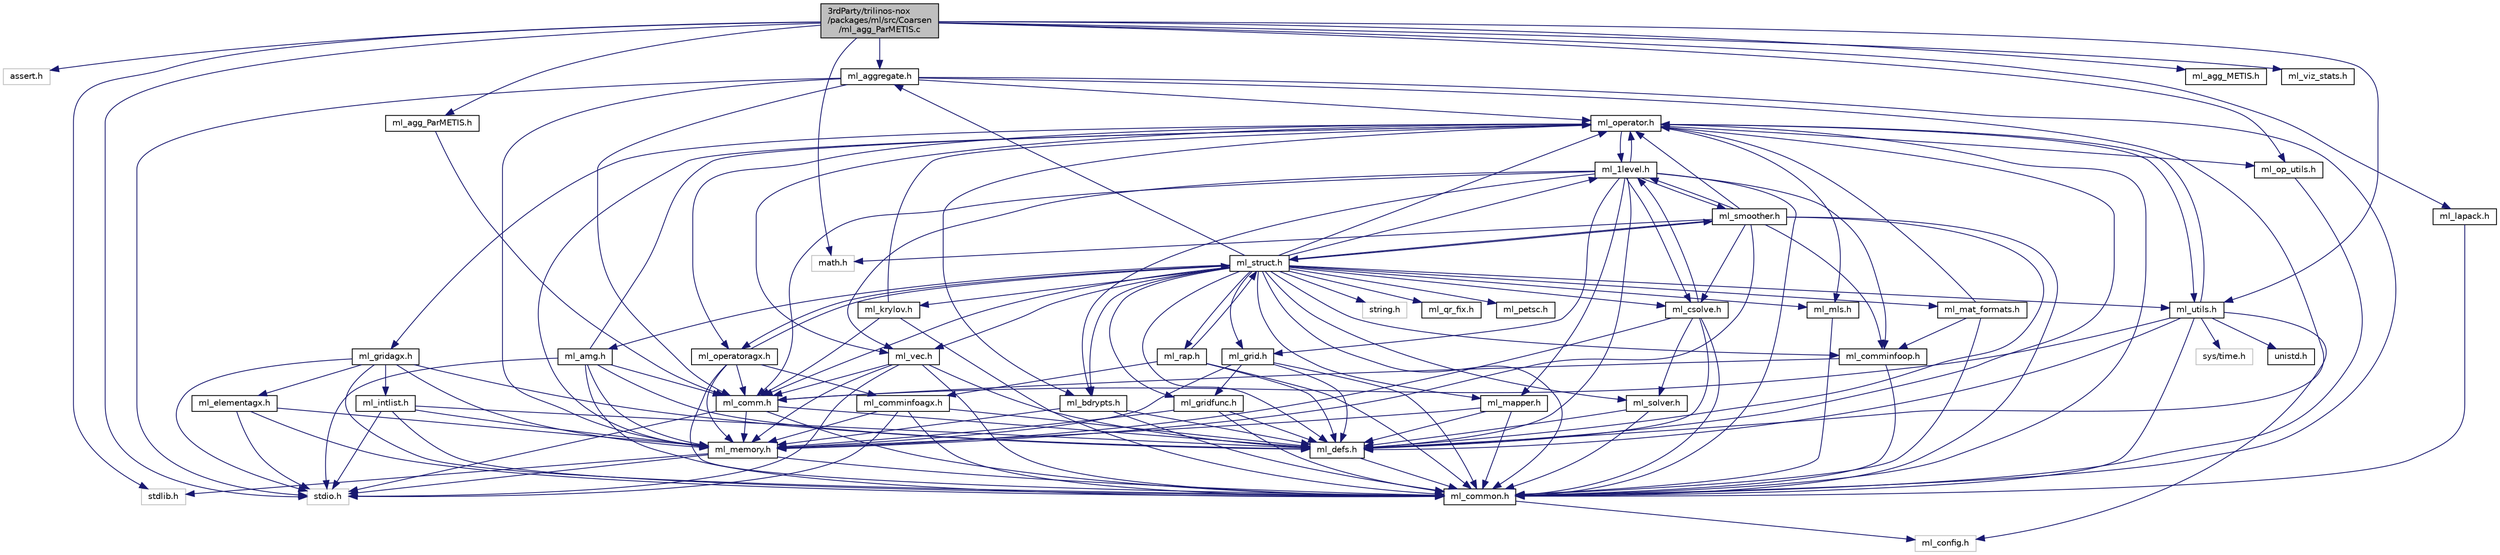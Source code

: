 digraph "3rdParty/trilinos-nox/packages/ml/src/Coarsen/ml_agg_ParMETIS.c"
{
  edge [fontname="Helvetica",fontsize="10",labelfontname="Helvetica",labelfontsize="10"];
  node [fontname="Helvetica",fontsize="10",shape=record];
  Node0 [label="3rdParty/trilinos-nox\l/packages/ml/src/Coarsen\l/ml_agg_ParMETIS.c",height=0.2,width=0.4,color="black", fillcolor="grey75", style="filled", fontcolor="black"];
  Node0 -> Node1 [color="midnightblue",fontsize="10",style="solid",fontname="Helvetica"];
  Node1 [label="assert.h",height=0.2,width=0.4,color="grey75", fillcolor="white", style="filled"];
  Node0 -> Node2 [color="midnightblue",fontsize="10",style="solid",fontname="Helvetica"];
  Node2 [label="stdio.h",height=0.2,width=0.4,color="grey75", fillcolor="white", style="filled"];
  Node0 -> Node3 [color="midnightblue",fontsize="10",style="solid",fontname="Helvetica"];
  Node3 [label="stdlib.h",height=0.2,width=0.4,color="grey75", fillcolor="white", style="filled"];
  Node0 -> Node4 [color="midnightblue",fontsize="10",style="solid",fontname="Helvetica"];
  Node4 [label="math.h",height=0.2,width=0.4,color="grey75", fillcolor="white", style="filled"];
  Node0 -> Node5 [color="midnightblue",fontsize="10",style="solid",fontname="Helvetica"];
  Node5 [label="ml_aggregate.h",height=0.2,width=0.4,color="black", fillcolor="white", style="filled",URL="$dd/da4/ml__aggregate_8h.html"];
  Node5 -> Node2 [color="midnightblue",fontsize="10",style="solid",fontname="Helvetica"];
  Node5 -> Node6 [color="midnightblue",fontsize="10",style="solid",fontname="Helvetica"];
  Node6 [label="ml_common.h",height=0.2,width=0.4,color="black", fillcolor="white", style="filled",URL="$db/d87/ml__common_8h.html"];
  Node6 -> Node7 [color="midnightblue",fontsize="10",style="solid",fontname="Helvetica"];
  Node7 [label="ml_config.h",height=0.2,width=0.4,color="grey75", fillcolor="white", style="filled"];
  Node5 -> Node8 [color="midnightblue",fontsize="10",style="solid",fontname="Helvetica"];
  Node8 [label="ml_defs.h",height=0.2,width=0.4,color="black", fillcolor="white", style="filled",URL="$d7/d96/ml__defs_8h.html"];
  Node8 -> Node6 [color="midnightblue",fontsize="10",style="solid",fontname="Helvetica"];
  Node5 -> Node9 [color="midnightblue",fontsize="10",style="solid",fontname="Helvetica"];
  Node9 [label="ml_comm.h",height=0.2,width=0.4,color="black", fillcolor="white", style="filled",URL="$d7/d8c/ml__comm_8h.html"];
  Node9 -> Node2 [color="midnightblue",fontsize="10",style="solid",fontname="Helvetica"];
  Node9 -> Node6 [color="midnightblue",fontsize="10",style="solid",fontname="Helvetica"];
  Node9 -> Node8 [color="midnightblue",fontsize="10",style="solid",fontname="Helvetica"];
  Node9 -> Node10 [color="midnightblue",fontsize="10",style="solid",fontname="Helvetica"];
  Node10 [label="ml_memory.h",height=0.2,width=0.4,color="black", fillcolor="white", style="filled",URL="$db/d67/ml__memory_8h.html"];
  Node10 -> Node2 [color="midnightblue",fontsize="10",style="solid",fontname="Helvetica"];
  Node10 -> Node3 [color="midnightblue",fontsize="10",style="solid",fontname="Helvetica"];
  Node10 -> Node6 [color="midnightblue",fontsize="10",style="solid",fontname="Helvetica"];
  Node5 -> Node10 [color="midnightblue",fontsize="10",style="solid",fontname="Helvetica"];
  Node5 -> Node11 [color="midnightblue",fontsize="10",style="solid",fontname="Helvetica"];
  Node11 [label="ml_operator.h",height=0.2,width=0.4,color="black", fillcolor="white", style="filled",URL="$d5/da8/ml__operator_8h.html"];
  Node11 -> Node6 [color="midnightblue",fontsize="10",style="solid",fontname="Helvetica"];
  Node11 -> Node8 [color="midnightblue",fontsize="10",style="solid",fontname="Helvetica"];
  Node11 -> Node10 [color="midnightblue",fontsize="10",style="solid",fontname="Helvetica"];
  Node11 -> Node12 [color="midnightblue",fontsize="10",style="solid",fontname="Helvetica"];
  Node12 [label="ml_bdrypts.h",height=0.2,width=0.4,color="black", fillcolor="white", style="filled",URL="$d6/d86/ml__bdrypts_8h.html"];
  Node12 -> Node6 [color="midnightblue",fontsize="10",style="solid",fontname="Helvetica"];
  Node12 -> Node8 [color="midnightblue",fontsize="10",style="solid",fontname="Helvetica"];
  Node12 -> Node10 [color="midnightblue",fontsize="10",style="solid",fontname="Helvetica"];
  Node11 -> Node13 [color="midnightblue",fontsize="10",style="solid",fontname="Helvetica"];
  Node13 [label="ml_1level.h",height=0.2,width=0.4,color="black", fillcolor="white", style="filled",URL="$da/ddc/ml__1level_8h.html"];
  Node13 -> Node6 [color="midnightblue",fontsize="10",style="solid",fontname="Helvetica"];
  Node13 -> Node8 [color="midnightblue",fontsize="10",style="solid",fontname="Helvetica"];
  Node13 -> Node12 [color="midnightblue",fontsize="10",style="solid",fontname="Helvetica"];
  Node13 -> Node14 [color="midnightblue",fontsize="10",style="solid",fontname="Helvetica"];
  Node14 [label="ml_mapper.h",height=0.2,width=0.4,color="black", fillcolor="white", style="filled",URL="$d7/d59/ml__mapper_8h.html"];
  Node14 -> Node6 [color="midnightblue",fontsize="10",style="solid",fontname="Helvetica"];
  Node14 -> Node8 [color="midnightblue",fontsize="10",style="solid",fontname="Helvetica"];
  Node14 -> Node10 [color="midnightblue",fontsize="10",style="solid",fontname="Helvetica"];
  Node13 -> Node15 [color="midnightblue",fontsize="10",style="solid",fontname="Helvetica"];
  Node15 [label="ml_grid.h",height=0.2,width=0.4,color="black", fillcolor="white", style="filled",URL="$d2/dab/ml__grid_8h.html"];
  Node15 -> Node6 [color="midnightblue",fontsize="10",style="solid",fontname="Helvetica"];
  Node15 -> Node8 [color="midnightblue",fontsize="10",style="solid",fontname="Helvetica"];
  Node15 -> Node10 [color="midnightblue",fontsize="10",style="solid",fontname="Helvetica"];
  Node15 -> Node16 [color="midnightblue",fontsize="10",style="solid",fontname="Helvetica"];
  Node16 [label="ml_gridfunc.h",height=0.2,width=0.4,color="black", fillcolor="white", style="filled",URL="$d7/df5/ml__gridfunc_8h.html"];
  Node16 -> Node6 [color="midnightblue",fontsize="10",style="solid",fontname="Helvetica"];
  Node16 -> Node8 [color="midnightblue",fontsize="10",style="solid",fontname="Helvetica"];
  Node16 -> Node10 [color="midnightblue",fontsize="10",style="solid",fontname="Helvetica"];
  Node13 -> Node9 [color="midnightblue",fontsize="10",style="solid",fontname="Helvetica"];
  Node13 -> Node17 [color="midnightblue",fontsize="10",style="solid",fontname="Helvetica"];
  Node17 [label="ml_comminfoop.h",height=0.2,width=0.4,color="black", fillcolor="white", style="filled",URL="$d3/d65/ml__comminfoop_8h.html"];
  Node17 -> Node6 [color="midnightblue",fontsize="10",style="solid",fontname="Helvetica"];
  Node17 -> Node9 [color="midnightblue",fontsize="10",style="solid",fontname="Helvetica"];
  Node13 -> Node11 [color="midnightblue",fontsize="10",style="solid",fontname="Helvetica"];
  Node13 -> Node18 [color="midnightblue",fontsize="10",style="solid",fontname="Helvetica"];
  Node18 [label="ml_smoother.h",height=0.2,width=0.4,color="black", fillcolor="white", style="filled",URL="$d7/d5b/ml__smoother_8h.html"];
  Node18 -> Node6 [color="midnightblue",fontsize="10",style="solid",fontname="Helvetica"];
  Node18 -> Node8 [color="midnightblue",fontsize="10",style="solid",fontname="Helvetica"];
  Node18 -> Node10 [color="midnightblue",fontsize="10",style="solid",fontname="Helvetica"];
  Node18 -> Node13 [color="midnightblue",fontsize="10",style="solid",fontname="Helvetica"];
  Node18 -> Node11 [color="midnightblue",fontsize="10",style="solid",fontname="Helvetica"];
  Node18 -> Node17 [color="midnightblue",fontsize="10",style="solid",fontname="Helvetica"];
  Node18 -> Node19 [color="midnightblue",fontsize="10",style="solid",fontname="Helvetica"];
  Node19 [label="ml_csolve.h",height=0.2,width=0.4,color="black", fillcolor="white", style="filled",URL="$d5/dea/ml__csolve_8h.html"];
  Node19 -> Node6 [color="midnightblue",fontsize="10",style="solid",fontname="Helvetica"];
  Node19 -> Node8 [color="midnightblue",fontsize="10",style="solid",fontname="Helvetica"];
  Node19 -> Node10 [color="midnightblue",fontsize="10",style="solid",fontname="Helvetica"];
  Node19 -> Node13 [color="midnightblue",fontsize="10",style="solid",fontname="Helvetica"];
  Node19 -> Node20 [color="midnightblue",fontsize="10",style="solid",fontname="Helvetica"];
  Node20 [label="ml_solver.h",height=0.2,width=0.4,color="black", fillcolor="white", style="filled",URL="$d9/d46/ml__solver_8h.html"];
  Node20 -> Node6 [color="midnightblue",fontsize="10",style="solid",fontname="Helvetica"];
  Node20 -> Node8 [color="midnightblue",fontsize="10",style="solid",fontname="Helvetica"];
  Node18 -> Node21 [color="midnightblue",fontsize="10",style="solid",fontname="Helvetica"];
  Node21 [label="ml_struct.h",height=0.2,width=0.4,color="black", fillcolor="white", style="filled",URL="$db/de5/ml__struct_8h.html"];
  Node21 -> Node6 [color="midnightblue",fontsize="10",style="solid",fontname="Helvetica"];
  Node21 -> Node8 [color="midnightblue",fontsize="10",style="solid",fontname="Helvetica"];
  Node21 -> Node12 [color="midnightblue",fontsize="10",style="solid",fontname="Helvetica"];
  Node21 -> Node14 [color="midnightblue",fontsize="10",style="solid",fontname="Helvetica"];
  Node21 -> Node15 [color="midnightblue",fontsize="10",style="solid",fontname="Helvetica"];
  Node21 -> Node18 [color="midnightblue",fontsize="10",style="solid",fontname="Helvetica"];
  Node21 -> Node17 [color="midnightblue",fontsize="10",style="solid",fontname="Helvetica"];
  Node21 -> Node13 [color="midnightblue",fontsize="10",style="solid",fontname="Helvetica"];
  Node21 -> Node11 [color="midnightblue",fontsize="10",style="solid",fontname="Helvetica"];
  Node21 -> Node19 [color="midnightblue",fontsize="10",style="solid",fontname="Helvetica"];
  Node21 -> Node22 [color="midnightblue",fontsize="10",style="solid",fontname="Helvetica"];
  Node22 [label="ml_operatoragx.h",height=0.2,width=0.4,color="black", fillcolor="white", style="filled",URL="$db/dba/ml__operatoragx_8h.html"];
  Node22 -> Node6 [color="midnightblue",fontsize="10",style="solid",fontname="Helvetica"];
  Node22 -> Node10 [color="midnightblue",fontsize="10",style="solid",fontname="Helvetica"];
  Node22 -> Node9 [color="midnightblue",fontsize="10",style="solid",fontname="Helvetica"];
  Node22 -> Node23 [color="midnightblue",fontsize="10",style="solid",fontname="Helvetica"];
  Node23 [label="ml_comminfoagx.h",height=0.2,width=0.4,color="black", fillcolor="white", style="filled",URL="$d5/d9f/ml__comminfoagx_8h.html"];
  Node23 -> Node2 [color="midnightblue",fontsize="10",style="solid",fontname="Helvetica"];
  Node23 -> Node6 [color="midnightblue",fontsize="10",style="solid",fontname="Helvetica"];
  Node23 -> Node8 [color="midnightblue",fontsize="10",style="solid",fontname="Helvetica"];
  Node23 -> Node10 [color="midnightblue",fontsize="10",style="solid",fontname="Helvetica"];
  Node22 -> Node21 [color="midnightblue",fontsize="10",style="solid",fontname="Helvetica"];
  Node21 -> Node9 [color="midnightblue",fontsize="10",style="solid",fontname="Helvetica"];
  Node21 -> Node16 [color="midnightblue",fontsize="10",style="solid",fontname="Helvetica"];
  Node21 -> Node24 [color="midnightblue",fontsize="10",style="solid",fontname="Helvetica"];
  Node24 [label="ml_vec.h",height=0.2,width=0.4,color="black", fillcolor="white", style="filled",URL="$d6/d81/ml__vec_8h.html"];
  Node24 -> Node2 [color="midnightblue",fontsize="10",style="solid",fontname="Helvetica"];
  Node24 -> Node6 [color="midnightblue",fontsize="10",style="solid",fontname="Helvetica"];
  Node24 -> Node10 [color="midnightblue",fontsize="10",style="solid",fontname="Helvetica"];
  Node24 -> Node9 [color="midnightblue",fontsize="10",style="solid",fontname="Helvetica"];
  Node24 -> Node8 [color="midnightblue",fontsize="10",style="solid",fontname="Helvetica"];
  Node21 -> Node25 [color="midnightblue",fontsize="10",style="solid",fontname="Helvetica"];
  Node25 [label="ml_rap.h",height=0.2,width=0.4,color="black", fillcolor="white", style="filled",URL="$db/d64/ml__rap_8h.html"];
  Node25 -> Node6 [color="midnightblue",fontsize="10",style="solid",fontname="Helvetica"];
  Node25 -> Node8 [color="midnightblue",fontsize="10",style="solid",fontname="Helvetica"];
  Node25 -> Node21 [color="midnightblue",fontsize="10",style="solid",fontname="Helvetica"];
  Node25 -> Node23 [color="midnightblue",fontsize="10",style="solid",fontname="Helvetica"];
  Node21 -> Node26 [color="midnightblue",fontsize="10",style="solid",fontname="Helvetica"];
  Node26 [label="ml_utils.h",height=0.2,width=0.4,color="black", fillcolor="white", style="filled",URL="$de/dcd/ml__utils_8h.html"];
  Node26 -> Node27 [color="midnightblue",fontsize="10",style="solid",fontname="Helvetica"];
  Node27 [label="sys/time.h",height=0.2,width=0.4,color="grey75", fillcolor="white", style="filled"];
  Node26 -> Node28 [color="midnightblue",fontsize="10",style="solid",fontname="Helvetica"];
  Node28 [label="unistd.h",height=0.2,width=0.4,color="black", fillcolor="white", style="filled",URL="$da/d6f/unistd_8h.html"];
  Node26 -> Node7 [color="midnightblue",fontsize="10",style="solid",fontname="Helvetica"];
  Node26 -> Node6 [color="midnightblue",fontsize="10",style="solid",fontname="Helvetica"];
  Node26 -> Node8 [color="midnightblue",fontsize="10",style="solid",fontname="Helvetica"];
  Node26 -> Node9 [color="midnightblue",fontsize="10",style="solid",fontname="Helvetica"];
  Node26 -> Node11 [color="midnightblue",fontsize="10",style="solid",fontname="Helvetica"];
  Node21 -> Node29 [color="midnightblue",fontsize="10",style="solid",fontname="Helvetica"];
  Node29 [label="ml_mat_formats.h",height=0.2,width=0.4,color="black", fillcolor="white", style="filled",URL="$d0/dfe/ml__mat__formats_8h.html"];
  Node29 -> Node6 [color="midnightblue",fontsize="10",style="solid",fontname="Helvetica"];
  Node29 -> Node17 [color="midnightblue",fontsize="10",style="solid",fontname="Helvetica"];
  Node29 -> Node11 [color="midnightblue",fontsize="10",style="solid",fontname="Helvetica"];
  Node21 -> Node20 [color="midnightblue",fontsize="10",style="solid",fontname="Helvetica"];
  Node21 -> Node30 [color="midnightblue",fontsize="10",style="solid",fontname="Helvetica"];
  Node30 [label="ml_krylov.h",height=0.2,width=0.4,color="black", fillcolor="white", style="filled",URL="$dc/de5/ml__krylov_8h.html"];
  Node30 -> Node6 [color="midnightblue",fontsize="10",style="solid",fontname="Helvetica"];
  Node30 -> Node9 [color="midnightblue",fontsize="10",style="solid",fontname="Helvetica"];
  Node30 -> Node11 [color="midnightblue",fontsize="10",style="solid",fontname="Helvetica"];
  Node21 -> Node31 [color="midnightblue",fontsize="10",style="solid",fontname="Helvetica"];
  Node31 [label="ml_amg.h",height=0.2,width=0.4,color="black", fillcolor="white", style="filled",URL="$d6/d6c/ml__amg_8h.html"];
  Node31 -> Node2 [color="midnightblue",fontsize="10",style="solid",fontname="Helvetica"];
  Node31 -> Node6 [color="midnightblue",fontsize="10",style="solid",fontname="Helvetica"];
  Node31 -> Node8 [color="midnightblue",fontsize="10",style="solid",fontname="Helvetica"];
  Node31 -> Node9 [color="midnightblue",fontsize="10",style="solid",fontname="Helvetica"];
  Node31 -> Node10 [color="midnightblue",fontsize="10",style="solid",fontname="Helvetica"];
  Node31 -> Node11 [color="midnightblue",fontsize="10",style="solid",fontname="Helvetica"];
  Node21 -> Node5 [color="midnightblue",fontsize="10",style="solid",fontname="Helvetica"];
  Node21 -> Node32 [color="midnightblue",fontsize="10",style="solid",fontname="Helvetica"];
  Node32 [label="ml_mls.h",height=0.2,width=0.4,color="black", fillcolor="white", style="filled",URL="$d7/d6a/ml__mls_8h.html"];
  Node32 -> Node6 [color="midnightblue",fontsize="10",style="solid",fontname="Helvetica"];
  Node21 -> Node33 [color="midnightblue",fontsize="10",style="solid",fontname="Helvetica"];
  Node33 [label="string.h",height=0.2,width=0.4,color="grey75", fillcolor="white", style="filled"];
  Node21 -> Node34 [color="midnightblue",fontsize="10",style="solid",fontname="Helvetica"];
  Node34 [label="ml_qr_fix.h",height=0.2,width=0.4,color="black", fillcolor="white", style="filled",URL="$d6/dad/ml__qr__fix_8h.html"];
  Node21 -> Node35 [color="midnightblue",fontsize="10",style="solid",fontname="Helvetica"];
  Node35 [label="ml_petsc.h",height=0.2,width=0.4,color="black", fillcolor="white", style="filled",URL="$d4/d9f/ml__petsc_8h.html",tooltip="ML wrappers for PETSc data stuctures. "];
  Node18 -> Node4 [color="midnightblue",fontsize="10",style="solid",fontname="Helvetica"];
  Node13 -> Node19 [color="midnightblue",fontsize="10",style="solid",fontname="Helvetica"];
  Node13 -> Node24 [color="midnightblue",fontsize="10",style="solid",fontname="Helvetica"];
  Node11 -> Node22 [color="midnightblue",fontsize="10",style="solid",fontname="Helvetica"];
  Node11 -> Node24 [color="midnightblue",fontsize="10",style="solid",fontname="Helvetica"];
  Node11 -> Node36 [color="midnightblue",fontsize="10",style="solid",fontname="Helvetica"];
  Node36 [label="ml_gridagx.h",height=0.2,width=0.4,color="black", fillcolor="white", style="filled",URL="$dc/df9/ml__gridagx_8h.html"];
  Node36 -> Node2 [color="midnightblue",fontsize="10",style="solid",fontname="Helvetica"];
  Node36 -> Node6 [color="midnightblue",fontsize="10",style="solid",fontname="Helvetica"];
  Node36 -> Node8 [color="midnightblue",fontsize="10",style="solid",fontname="Helvetica"];
  Node36 -> Node10 [color="midnightblue",fontsize="10",style="solid",fontname="Helvetica"];
  Node36 -> Node37 [color="midnightblue",fontsize="10",style="solid",fontname="Helvetica"];
  Node37 [label="ml_intlist.h",height=0.2,width=0.4,color="black", fillcolor="white", style="filled",URL="$df/d98/ml__intlist_8h.html"];
  Node37 -> Node2 [color="midnightblue",fontsize="10",style="solid",fontname="Helvetica"];
  Node37 -> Node6 [color="midnightblue",fontsize="10",style="solid",fontname="Helvetica"];
  Node37 -> Node8 [color="midnightblue",fontsize="10",style="solid",fontname="Helvetica"];
  Node37 -> Node10 [color="midnightblue",fontsize="10",style="solid",fontname="Helvetica"];
  Node36 -> Node38 [color="midnightblue",fontsize="10",style="solid",fontname="Helvetica"];
  Node38 [label="ml_elementagx.h",height=0.2,width=0.4,color="black", fillcolor="white", style="filled",URL="$db/d58/ml__elementagx_8h.html"];
  Node38 -> Node2 [color="midnightblue",fontsize="10",style="solid",fontname="Helvetica"];
  Node38 -> Node6 [color="midnightblue",fontsize="10",style="solid",fontname="Helvetica"];
  Node38 -> Node10 [color="midnightblue",fontsize="10",style="solid",fontname="Helvetica"];
  Node11 -> Node32 [color="midnightblue",fontsize="10",style="solid",fontname="Helvetica"];
  Node11 -> Node26 [color="midnightblue",fontsize="10",style="solid",fontname="Helvetica"];
  Node11 -> Node39 [color="midnightblue",fontsize="10",style="solid",fontname="Helvetica"];
  Node39 [label="ml_op_utils.h",height=0.2,width=0.4,color="black", fillcolor="white", style="filled",URL="$d0/d40/ml__op__utils_8h.html"];
  Node39 -> Node6 [color="midnightblue",fontsize="10",style="solid",fontname="Helvetica"];
  Node0 -> Node40 [color="midnightblue",fontsize="10",style="solid",fontname="Helvetica"];
  Node40 [label="ml_lapack.h",height=0.2,width=0.4,color="black", fillcolor="white", style="filled",URL="$d4/d2c/ml__lapack_8h.html"];
  Node40 -> Node6 [color="midnightblue",fontsize="10",style="solid",fontname="Helvetica"];
  Node0 -> Node26 [color="midnightblue",fontsize="10",style="solid",fontname="Helvetica"];
  Node0 -> Node41 [color="midnightblue",fontsize="10",style="solid",fontname="Helvetica"];
  Node41 [label="ml_agg_METIS.h",height=0.2,width=0.4,color="black", fillcolor="white", style="filled",URL="$d6/d76/ml__agg___m_e_t_i_s_8h.html"];
  Node0 -> Node42 [color="midnightblue",fontsize="10",style="solid",fontname="Helvetica"];
  Node42 [label="ml_viz_stats.h",height=0.2,width=0.4,color="black", fillcolor="white", style="filled",URL="$d5/de0/ml__viz__stats_8h.html"];
  Node0 -> Node43 [color="midnightblue",fontsize="10",style="solid",fontname="Helvetica"];
  Node43 [label="ml_agg_ParMETIS.h",height=0.2,width=0.4,color="black", fillcolor="white", style="filled",URL="$d2/d13/ml__agg___par_m_e_t_i_s_8h.html"];
  Node43 -> Node9 [color="midnightblue",fontsize="10",style="solid",fontname="Helvetica"];
  Node0 -> Node39 [color="midnightblue",fontsize="10",style="solid",fontname="Helvetica"];
}
